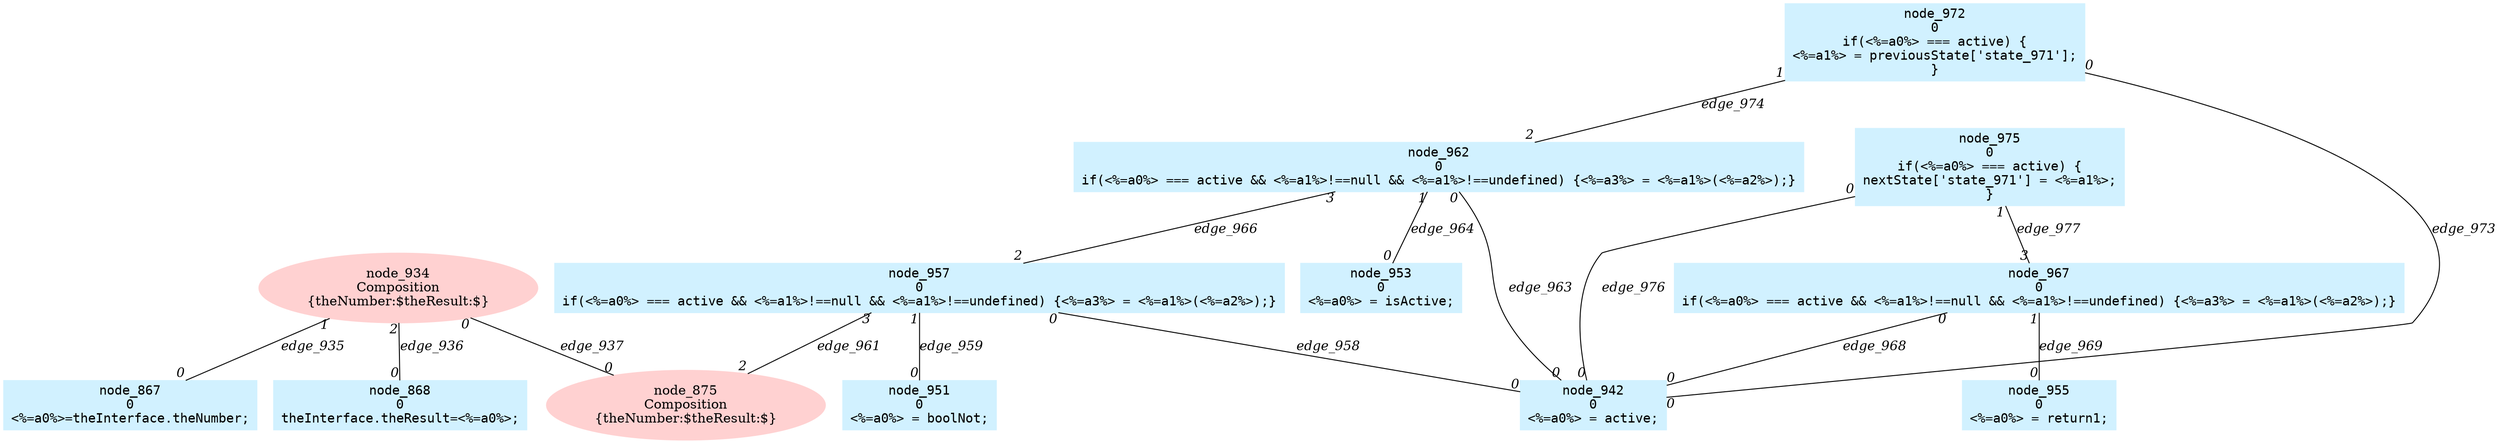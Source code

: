 digraph g{node_875 [shape=ellipse, style=filled, color="#ffd1d1", label="node_875
Composition
{theNumber:$theResult:$}" ]
node_934 [shape=ellipse, style=filled, color="#ffd1d1", label="node_934
Composition
{theNumber:$theResult:$}" ]
node_867 [shape=box, style=filled, color="#d1f1ff", fontname="Courier", label="node_867
0
<%=a0%>=theInterface.theNumber;
" ]
node_868 [shape=box, style=filled, color="#d1f1ff", fontname="Courier", label="node_868
0
theInterface.theResult=<%=a0%>;
" ]
node_942 [shape=box, style=filled, color="#d1f1ff", fontname="Courier", label="node_942
0
<%=a0%> = active;
" ]
node_951 [shape=box, style=filled, color="#d1f1ff", fontname="Courier", label="node_951
0
<%=a0%> = boolNot;
" ]
node_953 [shape=box, style=filled, color="#d1f1ff", fontname="Courier", label="node_953
0
<%=a0%> = isActive;
" ]
node_955 [shape=box, style=filled, color="#d1f1ff", fontname="Courier", label="node_955
0
<%=a0%> = return1;
" ]
node_957 [shape=box, style=filled, color="#d1f1ff", fontname="Courier", label="node_957
0
if(<%=a0%> === active && <%=a1%>!==null && <%=a1%>!==undefined) {<%=a3%> = <%=a1%>(<%=a2%>);}
" ]
node_962 [shape=box, style=filled, color="#d1f1ff", fontname="Courier", label="node_962
0
if(<%=a0%> === active && <%=a1%>!==null && <%=a1%>!==undefined) {<%=a3%> = <%=a1%>(<%=a2%>);}
" ]
node_967 [shape=box, style=filled, color="#d1f1ff", fontname="Courier", label="node_967
0
if(<%=a0%> === active && <%=a1%>!==null && <%=a1%>!==undefined) {<%=a3%> = <%=a1%>(<%=a2%>);}
" ]
node_972 [shape=box, style=filled, color="#d1f1ff", fontname="Courier", label="node_972
0
if(<%=a0%> === active) {
<%=a1%> = previousState['state_971'];
}
" ]
node_975 [shape=box, style=filled, color="#d1f1ff", fontname="Courier", label="node_975
0
if(<%=a0%> === active) {
nextState['state_971'] = <%=a1%>;
}
" ]
node_934 -> node_867 [dir=none, arrowHead=none, fontname="Times-Italic", label="edge_935",  headlabel="0", taillabel="1" ]
node_934 -> node_868 [dir=none, arrowHead=none, fontname="Times-Italic", label="edge_936",  headlabel="0", taillabel="2" ]
node_934 -> node_875 [dir=none, arrowHead=none, fontname="Times-Italic", label="edge_937",  headlabel="0", taillabel="0" ]
node_957 -> node_942 [dir=none, arrowHead=none, fontname="Times-Italic", label="edge_958",  headlabel="0", taillabel="0" ]
node_957 -> node_951 [dir=none, arrowHead=none, fontname="Times-Italic", label="edge_959",  headlabel="0", taillabel="1" ]
node_957 -> node_875 [dir=none, arrowHead=none, fontname="Times-Italic", label="edge_961",  headlabel="2", taillabel="3" ]
node_962 -> node_942 [dir=none, arrowHead=none, fontname="Times-Italic", label="edge_963",  headlabel="0", taillabel="0" ]
node_962 -> node_953 [dir=none, arrowHead=none, fontname="Times-Italic", label="edge_964",  headlabel="0", taillabel="1" ]
node_962 -> node_957 [dir=none, arrowHead=none, fontname="Times-Italic", label="edge_966",  headlabel="2", taillabel="3" ]
node_967 -> node_942 [dir=none, arrowHead=none, fontname="Times-Italic", label="edge_968",  headlabel="0", taillabel="0" ]
node_967 -> node_955 [dir=none, arrowHead=none, fontname="Times-Italic", label="edge_969",  headlabel="0", taillabel="1" ]
node_972 -> node_942 [dir=none, arrowHead=none, fontname="Times-Italic", label="edge_973",  headlabel="0", taillabel="0" ]
node_972 -> node_962 [dir=none, arrowHead=none, fontname="Times-Italic", label="edge_974",  headlabel="2", taillabel="1" ]
node_975 -> node_942 [dir=none, arrowHead=none, fontname="Times-Italic", label="edge_976",  headlabel="0", taillabel="0" ]
node_975 -> node_967 [dir=none, arrowHead=none, fontname="Times-Italic", label="edge_977",  headlabel="3", taillabel="1" ]
}